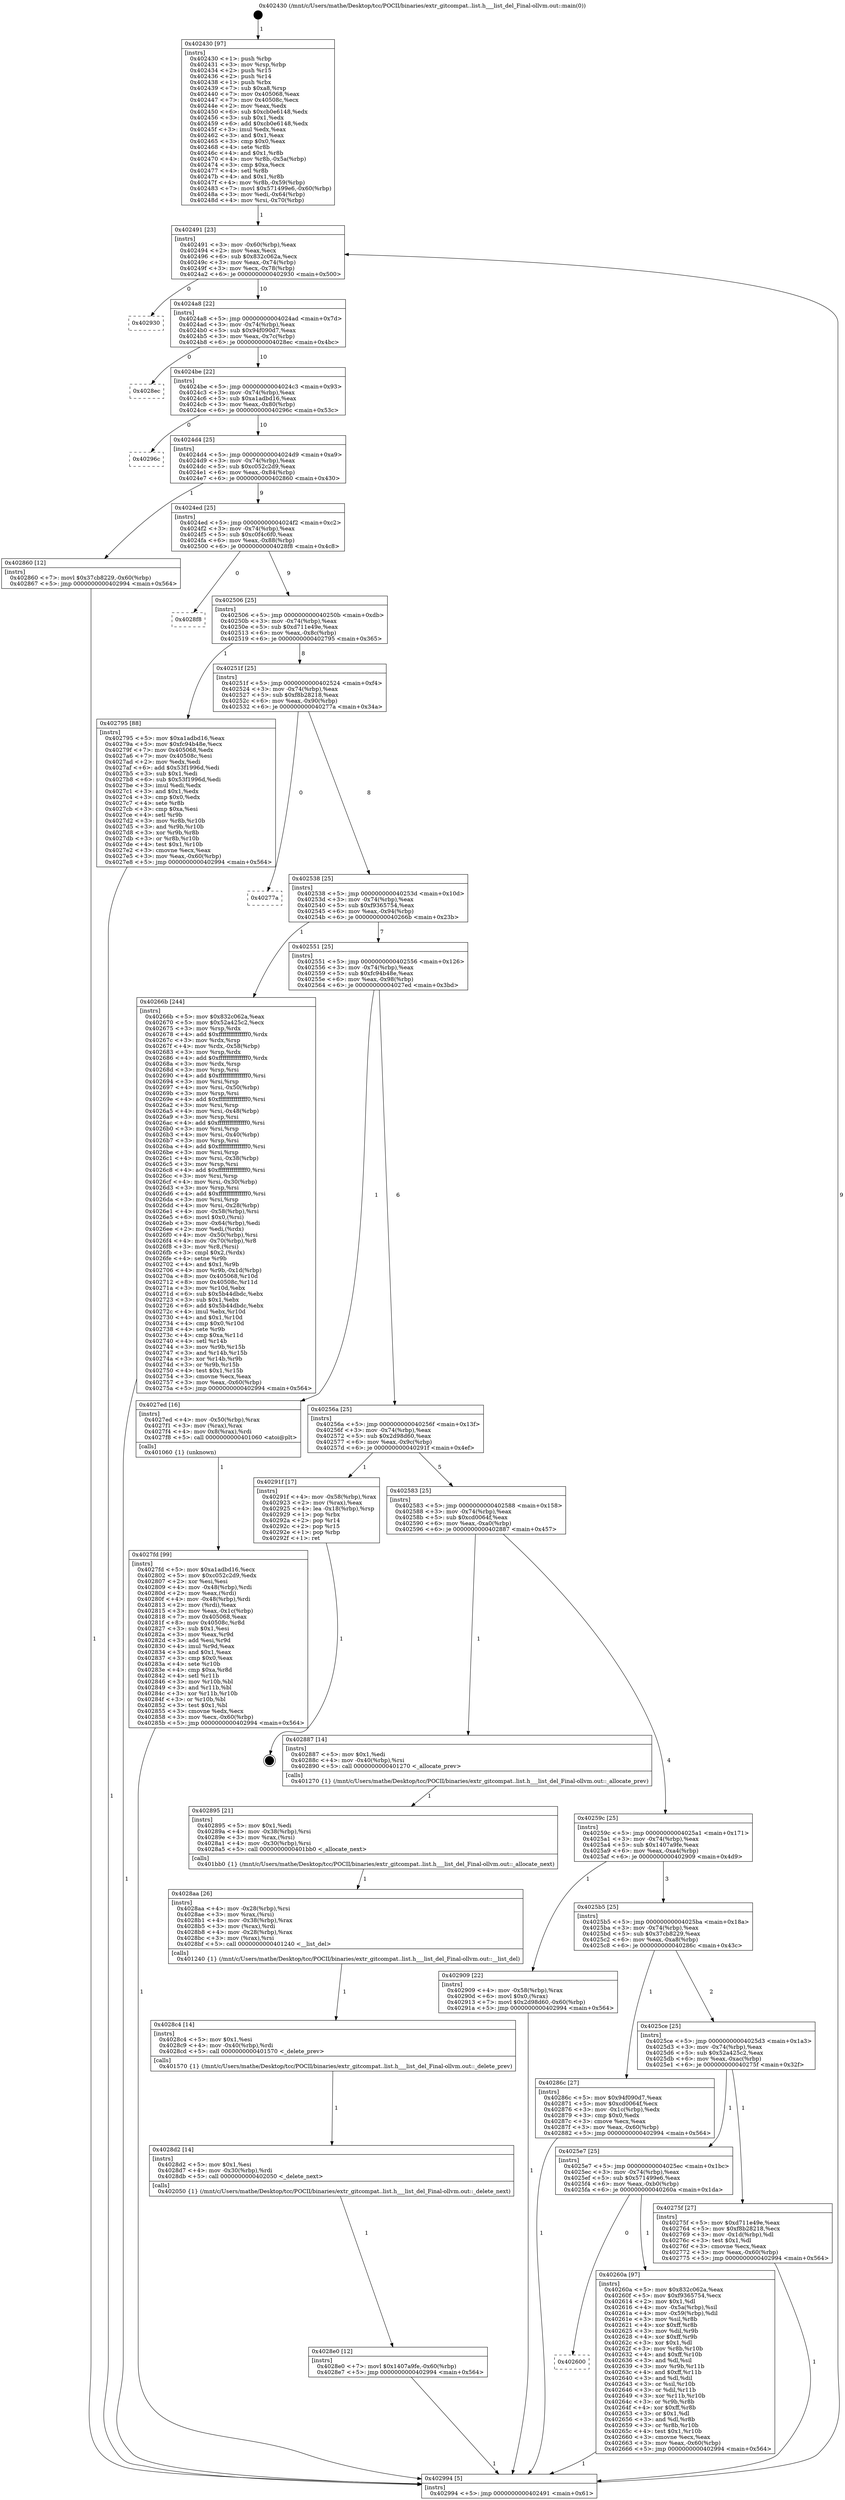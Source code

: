 digraph "0x402430" {
  label = "0x402430 (/mnt/c/Users/mathe/Desktop/tcc/POCII/binaries/extr_gitcompat..list.h___list_del_Final-ollvm.out::main(0))"
  labelloc = "t"
  node[shape=record]

  Entry [label="",width=0.3,height=0.3,shape=circle,fillcolor=black,style=filled]
  "0x402491" [label="{
     0x402491 [23]\l
     | [instrs]\l
     &nbsp;&nbsp;0x402491 \<+3\>: mov -0x60(%rbp),%eax\l
     &nbsp;&nbsp;0x402494 \<+2\>: mov %eax,%ecx\l
     &nbsp;&nbsp;0x402496 \<+6\>: sub $0x832c062a,%ecx\l
     &nbsp;&nbsp;0x40249c \<+3\>: mov %eax,-0x74(%rbp)\l
     &nbsp;&nbsp;0x40249f \<+3\>: mov %ecx,-0x78(%rbp)\l
     &nbsp;&nbsp;0x4024a2 \<+6\>: je 0000000000402930 \<main+0x500\>\l
  }"]
  "0x402930" [label="{
     0x402930\l
  }", style=dashed]
  "0x4024a8" [label="{
     0x4024a8 [22]\l
     | [instrs]\l
     &nbsp;&nbsp;0x4024a8 \<+5\>: jmp 00000000004024ad \<main+0x7d\>\l
     &nbsp;&nbsp;0x4024ad \<+3\>: mov -0x74(%rbp),%eax\l
     &nbsp;&nbsp;0x4024b0 \<+5\>: sub $0x94f090d7,%eax\l
     &nbsp;&nbsp;0x4024b5 \<+3\>: mov %eax,-0x7c(%rbp)\l
     &nbsp;&nbsp;0x4024b8 \<+6\>: je 00000000004028ec \<main+0x4bc\>\l
  }"]
  Exit [label="",width=0.3,height=0.3,shape=circle,fillcolor=black,style=filled,peripheries=2]
  "0x4028ec" [label="{
     0x4028ec\l
  }", style=dashed]
  "0x4024be" [label="{
     0x4024be [22]\l
     | [instrs]\l
     &nbsp;&nbsp;0x4024be \<+5\>: jmp 00000000004024c3 \<main+0x93\>\l
     &nbsp;&nbsp;0x4024c3 \<+3\>: mov -0x74(%rbp),%eax\l
     &nbsp;&nbsp;0x4024c6 \<+5\>: sub $0xa1adbd16,%eax\l
     &nbsp;&nbsp;0x4024cb \<+3\>: mov %eax,-0x80(%rbp)\l
     &nbsp;&nbsp;0x4024ce \<+6\>: je 000000000040296c \<main+0x53c\>\l
  }"]
  "0x4028e0" [label="{
     0x4028e0 [12]\l
     | [instrs]\l
     &nbsp;&nbsp;0x4028e0 \<+7\>: movl $0x1407a9fe,-0x60(%rbp)\l
     &nbsp;&nbsp;0x4028e7 \<+5\>: jmp 0000000000402994 \<main+0x564\>\l
  }"]
  "0x40296c" [label="{
     0x40296c\l
  }", style=dashed]
  "0x4024d4" [label="{
     0x4024d4 [25]\l
     | [instrs]\l
     &nbsp;&nbsp;0x4024d4 \<+5\>: jmp 00000000004024d9 \<main+0xa9\>\l
     &nbsp;&nbsp;0x4024d9 \<+3\>: mov -0x74(%rbp),%eax\l
     &nbsp;&nbsp;0x4024dc \<+5\>: sub $0xc052c2d9,%eax\l
     &nbsp;&nbsp;0x4024e1 \<+6\>: mov %eax,-0x84(%rbp)\l
     &nbsp;&nbsp;0x4024e7 \<+6\>: je 0000000000402860 \<main+0x430\>\l
  }"]
  "0x4028d2" [label="{
     0x4028d2 [14]\l
     | [instrs]\l
     &nbsp;&nbsp;0x4028d2 \<+5\>: mov $0x1,%esi\l
     &nbsp;&nbsp;0x4028d7 \<+4\>: mov -0x30(%rbp),%rdi\l
     &nbsp;&nbsp;0x4028db \<+5\>: call 0000000000402050 \<_delete_next\>\l
     | [calls]\l
     &nbsp;&nbsp;0x402050 \{1\} (/mnt/c/Users/mathe/Desktop/tcc/POCII/binaries/extr_gitcompat..list.h___list_del_Final-ollvm.out::_delete_next)\l
  }"]
  "0x402860" [label="{
     0x402860 [12]\l
     | [instrs]\l
     &nbsp;&nbsp;0x402860 \<+7\>: movl $0x37cb8229,-0x60(%rbp)\l
     &nbsp;&nbsp;0x402867 \<+5\>: jmp 0000000000402994 \<main+0x564\>\l
  }"]
  "0x4024ed" [label="{
     0x4024ed [25]\l
     | [instrs]\l
     &nbsp;&nbsp;0x4024ed \<+5\>: jmp 00000000004024f2 \<main+0xc2\>\l
     &nbsp;&nbsp;0x4024f2 \<+3\>: mov -0x74(%rbp),%eax\l
     &nbsp;&nbsp;0x4024f5 \<+5\>: sub $0xc0f4c6f0,%eax\l
     &nbsp;&nbsp;0x4024fa \<+6\>: mov %eax,-0x88(%rbp)\l
     &nbsp;&nbsp;0x402500 \<+6\>: je 00000000004028f8 \<main+0x4c8\>\l
  }"]
  "0x4028c4" [label="{
     0x4028c4 [14]\l
     | [instrs]\l
     &nbsp;&nbsp;0x4028c4 \<+5\>: mov $0x1,%esi\l
     &nbsp;&nbsp;0x4028c9 \<+4\>: mov -0x40(%rbp),%rdi\l
     &nbsp;&nbsp;0x4028cd \<+5\>: call 0000000000401570 \<_delete_prev\>\l
     | [calls]\l
     &nbsp;&nbsp;0x401570 \{1\} (/mnt/c/Users/mathe/Desktop/tcc/POCII/binaries/extr_gitcompat..list.h___list_del_Final-ollvm.out::_delete_prev)\l
  }"]
  "0x4028f8" [label="{
     0x4028f8\l
  }", style=dashed]
  "0x402506" [label="{
     0x402506 [25]\l
     | [instrs]\l
     &nbsp;&nbsp;0x402506 \<+5\>: jmp 000000000040250b \<main+0xdb\>\l
     &nbsp;&nbsp;0x40250b \<+3\>: mov -0x74(%rbp),%eax\l
     &nbsp;&nbsp;0x40250e \<+5\>: sub $0xd711e49e,%eax\l
     &nbsp;&nbsp;0x402513 \<+6\>: mov %eax,-0x8c(%rbp)\l
     &nbsp;&nbsp;0x402519 \<+6\>: je 0000000000402795 \<main+0x365\>\l
  }"]
  "0x4028aa" [label="{
     0x4028aa [26]\l
     | [instrs]\l
     &nbsp;&nbsp;0x4028aa \<+4\>: mov -0x28(%rbp),%rsi\l
     &nbsp;&nbsp;0x4028ae \<+3\>: mov %rax,(%rsi)\l
     &nbsp;&nbsp;0x4028b1 \<+4\>: mov -0x38(%rbp),%rax\l
     &nbsp;&nbsp;0x4028b5 \<+3\>: mov (%rax),%rdi\l
     &nbsp;&nbsp;0x4028b8 \<+4\>: mov -0x28(%rbp),%rax\l
     &nbsp;&nbsp;0x4028bc \<+3\>: mov (%rax),%rsi\l
     &nbsp;&nbsp;0x4028bf \<+5\>: call 0000000000401240 \<__list_del\>\l
     | [calls]\l
     &nbsp;&nbsp;0x401240 \{1\} (/mnt/c/Users/mathe/Desktop/tcc/POCII/binaries/extr_gitcompat..list.h___list_del_Final-ollvm.out::__list_del)\l
  }"]
  "0x402795" [label="{
     0x402795 [88]\l
     | [instrs]\l
     &nbsp;&nbsp;0x402795 \<+5\>: mov $0xa1adbd16,%eax\l
     &nbsp;&nbsp;0x40279a \<+5\>: mov $0xfc94b48e,%ecx\l
     &nbsp;&nbsp;0x40279f \<+7\>: mov 0x405068,%edx\l
     &nbsp;&nbsp;0x4027a6 \<+7\>: mov 0x40508c,%esi\l
     &nbsp;&nbsp;0x4027ad \<+2\>: mov %edx,%edi\l
     &nbsp;&nbsp;0x4027af \<+6\>: add $0x53f1996d,%edi\l
     &nbsp;&nbsp;0x4027b5 \<+3\>: sub $0x1,%edi\l
     &nbsp;&nbsp;0x4027b8 \<+6\>: sub $0x53f1996d,%edi\l
     &nbsp;&nbsp;0x4027be \<+3\>: imul %edi,%edx\l
     &nbsp;&nbsp;0x4027c1 \<+3\>: and $0x1,%edx\l
     &nbsp;&nbsp;0x4027c4 \<+3\>: cmp $0x0,%edx\l
     &nbsp;&nbsp;0x4027c7 \<+4\>: sete %r8b\l
     &nbsp;&nbsp;0x4027cb \<+3\>: cmp $0xa,%esi\l
     &nbsp;&nbsp;0x4027ce \<+4\>: setl %r9b\l
     &nbsp;&nbsp;0x4027d2 \<+3\>: mov %r8b,%r10b\l
     &nbsp;&nbsp;0x4027d5 \<+3\>: and %r9b,%r10b\l
     &nbsp;&nbsp;0x4027d8 \<+3\>: xor %r9b,%r8b\l
     &nbsp;&nbsp;0x4027db \<+3\>: or %r8b,%r10b\l
     &nbsp;&nbsp;0x4027de \<+4\>: test $0x1,%r10b\l
     &nbsp;&nbsp;0x4027e2 \<+3\>: cmovne %ecx,%eax\l
     &nbsp;&nbsp;0x4027e5 \<+3\>: mov %eax,-0x60(%rbp)\l
     &nbsp;&nbsp;0x4027e8 \<+5\>: jmp 0000000000402994 \<main+0x564\>\l
  }"]
  "0x40251f" [label="{
     0x40251f [25]\l
     | [instrs]\l
     &nbsp;&nbsp;0x40251f \<+5\>: jmp 0000000000402524 \<main+0xf4\>\l
     &nbsp;&nbsp;0x402524 \<+3\>: mov -0x74(%rbp),%eax\l
     &nbsp;&nbsp;0x402527 \<+5\>: sub $0xf8b28218,%eax\l
     &nbsp;&nbsp;0x40252c \<+6\>: mov %eax,-0x90(%rbp)\l
     &nbsp;&nbsp;0x402532 \<+6\>: je 000000000040277a \<main+0x34a\>\l
  }"]
  "0x402895" [label="{
     0x402895 [21]\l
     | [instrs]\l
     &nbsp;&nbsp;0x402895 \<+5\>: mov $0x1,%edi\l
     &nbsp;&nbsp;0x40289a \<+4\>: mov -0x38(%rbp),%rsi\l
     &nbsp;&nbsp;0x40289e \<+3\>: mov %rax,(%rsi)\l
     &nbsp;&nbsp;0x4028a1 \<+4\>: mov -0x30(%rbp),%rsi\l
     &nbsp;&nbsp;0x4028a5 \<+5\>: call 0000000000401bb0 \<_allocate_next\>\l
     | [calls]\l
     &nbsp;&nbsp;0x401bb0 \{1\} (/mnt/c/Users/mathe/Desktop/tcc/POCII/binaries/extr_gitcompat..list.h___list_del_Final-ollvm.out::_allocate_next)\l
  }"]
  "0x40277a" [label="{
     0x40277a\l
  }", style=dashed]
  "0x402538" [label="{
     0x402538 [25]\l
     | [instrs]\l
     &nbsp;&nbsp;0x402538 \<+5\>: jmp 000000000040253d \<main+0x10d\>\l
     &nbsp;&nbsp;0x40253d \<+3\>: mov -0x74(%rbp),%eax\l
     &nbsp;&nbsp;0x402540 \<+5\>: sub $0xf9365754,%eax\l
     &nbsp;&nbsp;0x402545 \<+6\>: mov %eax,-0x94(%rbp)\l
     &nbsp;&nbsp;0x40254b \<+6\>: je 000000000040266b \<main+0x23b\>\l
  }"]
  "0x4027fd" [label="{
     0x4027fd [99]\l
     | [instrs]\l
     &nbsp;&nbsp;0x4027fd \<+5\>: mov $0xa1adbd16,%ecx\l
     &nbsp;&nbsp;0x402802 \<+5\>: mov $0xc052c2d9,%edx\l
     &nbsp;&nbsp;0x402807 \<+2\>: xor %esi,%esi\l
     &nbsp;&nbsp;0x402809 \<+4\>: mov -0x48(%rbp),%rdi\l
     &nbsp;&nbsp;0x40280d \<+2\>: mov %eax,(%rdi)\l
     &nbsp;&nbsp;0x40280f \<+4\>: mov -0x48(%rbp),%rdi\l
     &nbsp;&nbsp;0x402813 \<+2\>: mov (%rdi),%eax\l
     &nbsp;&nbsp;0x402815 \<+3\>: mov %eax,-0x1c(%rbp)\l
     &nbsp;&nbsp;0x402818 \<+7\>: mov 0x405068,%eax\l
     &nbsp;&nbsp;0x40281f \<+8\>: mov 0x40508c,%r8d\l
     &nbsp;&nbsp;0x402827 \<+3\>: sub $0x1,%esi\l
     &nbsp;&nbsp;0x40282a \<+3\>: mov %eax,%r9d\l
     &nbsp;&nbsp;0x40282d \<+3\>: add %esi,%r9d\l
     &nbsp;&nbsp;0x402830 \<+4\>: imul %r9d,%eax\l
     &nbsp;&nbsp;0x402834 \<+3\>: and $0x1,%eax\l
     &nbsp;&nbsp;0x402837 \<+3\>: cmp $0x0,%eax\l
     &nbsp;&nbsp;0x40283a \<+4\>: sete %r10b\l
     &nbsp;&nbsp;0x40283e \<+4\>: cmp $0xa,%r8d\l
     &nbsp;&nbsp;0x402842 \<+4\>: setl %r11b\l
     &nbsp;&nbsp;0x402846 \<+3\>: mov %r10b,%bl\l
     &nbsp;&nbsp;0x402849 \<+3\>: and %r11b,%bl\l
     &nbsp;&nbsp;0x40284c \<+3\>: xor %r11b,%r10b\l
     &nbsp;&nbsp;0x40284f \<+3\>: or %r10b,%bl\l
     &nbsp;&nbsp;0x402852 \<+3\>: test $0x1,%bl\l
     &nbsp;&nbsp;0x402855 \<+3\>: cmovne %edx,%ecx\l
     &nbsp;&nbsp;0x402858 \<+3\>: mov %ecx,-0x60(%rbp)\l
     &nbsp;&nbsp;0x40285b \<+5\>: jmp 0000000000402994 \<main+0x564\>\l
  }"]
  "0x40266b" [label="{
     0x40266b [244]\l
     | [instrs]\l
     &nbsp;&nbsp;0x40266b \<+5\>: mov $0x832c062a,%eax\l
     &nbsp;&nbsp;0x402670 \<+5\>: mov $0x52a425c2,%ecx\l
     &nbsp;&nbsp;0x402675 \<+3\>: mov %rsp,%rdx\l
     &nbsp;&nbsp;0x402678 \<+4\>: add $0xfffffffffffffff0,%rdx\l
     &nbsp;&nbsp;0x40267c \<+3\>: mov %rdx,%rsp\l
     &nbsp;&nbsp;0x40267f \<+4\>: mov %rdx,-0x58(%rbp)\l
     &nbsp;&nbsp;0x402683 \<+3\>: mov %rsp,%rdx\l
     &nbsp;&nbsp;0x402686 \<+4\>: add $0xfffffffffffffff0,%rdx\l
     &nbsp;&nbsp;0x40268a \<+3\>: mov %rdx,%rsp\l
     &nbsp;&nbsp;0x40268d \<+3\>: mov %rsp,%rsi\l
     &nbsp;&nbsp;0x402690 \<+4\>: add $0xfffffffffffffff0,%rsi\l
     &nbsp;&nbsp;0x402694 \<+3\>: mov %rsi,%rsp\l
     &nbsp;&nbsp;0x402697 \<+4\>: mov %rsi,-0x50(%rbp)\l
     &nbsp;&nbsp;0x40269b \<+3\>: mov %rsp,%rsi\l
     &nbsp;&nbsp;0x40269e \<+4\>: add $0xfffffffffffffff0,%rsi\l
     &nbsp;&nbsp;0x4026a2 \<+3\>: mov %rsi,%rsp\l
     &nbsp;&nbsp;0x4026a5 \<+4\>: mov %rsi,-0x48(%rbp)\l
     &nbsp;&nbsp;0x4026a9 \<+3\>: mov %rsp,%rsi\l
     &nbsp;&nbsp;0x4026ac \<+4\>: add $0xfffffffffffffff0,%rsi\l
     &nbsp;&nbsp;0x4026b0 \<+3\>: mov %rsi,%rsp\l
     &nbsp;&nbsp;0x4026b3 \<+4\>: mov %rsi,-0x40(%rbp)\l
     &nbsp;&nbsp;0x4026b7 \<+3\>: mov %rsp,%rsi\l
     &nbsp;&nbsp;0x4026ba \<+4\>: add $0xfffffffffffffff0,%rsi\l
     &nbsp;&nbsp;0x4026be \<+3\>: mov %rsi,%rsp\l
     &nbsp;&nbsp;0x4026c1 \<+4\>: mov %rsi,-0x38(%rbp)\l
     &nbsp;&nbsp;0x4026c5 \<+3\>: mov %rsp,%rsi\l
     &nbsp;&nbsp;0x4026c8 \<+4\>: add $0xfffffffffffffff0,%rsi\l
     &nbsp;&nbsp;0x4026cc \<+3\>: mov %rsi,%rsp\l
     &nbsp;&nbsp;0x4026cf \<+4\>: mov %rsi,-0x30(%rbp)\l
     &nbsp;&nbsp;0x4026d3 \<+3\>: mov %rsp,%rsi\l
     &nbsp;&nbsp;0x4026d6 \<+4\>: add $0xfffffffffffffff0,%rsi\l
     &nbsp;&nbsp;0x4026da \<+3\>: mov %rsi,%rsp\l
     &nbsp;&nbsp;0x4026dd \<+4\>: mov %rsi,-0x28(%rbp)\l
     &nbsp;&nbsp;0x4026e1 \<+4\>: mov -0x58(%rbp),%rsi\l
     &nbsp;&nbsp;0x4026e5 \<+6\>: movl $0x0,(%rsi)\l
     &nbsp;&nbsp;0x4026eb \<+3\>: mov -0x64(%rbp),%edi\l
     &nbsp;&nbsp;0x4026ee \<+2\>: mov %edi,(%rdx)\l
     &nbsp;&nbsp;0x4026f0 \<+4\>: mov -0x50(%rbp),%rsi\l
     &nbsp;&nbsp;0x4026f4 \<+4\>: mov -0x70(%rbp),%r8\l
     &nbsp;&nbsp;0x4026f8 \<+3\>: mov %r8,(%rsi)\l
     &nbsp;&nbsp;0x4026fb \<+3\>: cmpl $0x2,(%rdx)\l
     &nbsp;&nbsp;0x4026fe \<+4\>: setne %r9b\l
     &nbsp;&nbsp;0x402702 \<+4\>: and $0x1,%r9b\l
     &nbsp;&nbsp;0x402706 \<+4\>: mov %r9b,-0x1d(%rbp)\l
     &nbsp;&nbsp;0x40270a \<+8\>: mov 0x405068,%r10d\l
     &nbsp;&nbsp;0x402712 \<+8\>: mov 0x40508c,%r11d\l
     &nbsp;&nbsp;0x40271a \<+3\>: mov %r10d,%ebx\l
     &nbsp;&nbsp;0x40271d \<+6\>: sub $0x5b44dbdc,%ebx\l
     &nbsp;&nbsp;0x402723 \<+3\>: sub $0x1,%ebx\l
     &nbsp;&nbsp;0x402726 \<+6\>: add $0x5b44dbdc,%ebx\l
     &nbsp;&nbsp;0x40272c \<+4\>: imul %ebx,%r10d\l
     &nbsp;&nbsp;0x402730 \<+4\>: and $0x1,%r10d\l
     &nbsp;&nbsp;0x402734 \<+4\>: cmp $0x0,%r10d\l
     &nbsp;&nbsp;0x402738 \<+4\>: sete %r9b\l
     &nbsp;&nbsp;0x40273c \<+4\>: cmp $0xa,%r11d\l
     &nbsp;&nbsp;0x402740 \<+4\>: setl %r14b\l
     &nbsp;&nbsp;0x402744 \<+3\>: mov %r9b,%r15b\l
     &nbsp;&nbsp;0x402747 \<+3\>: and %r14b,%r15b\l
     &nbsp;&nbsp;0x40274a \<+3\>: xor %r14b,%r9b\l
     &nbsp;&nbsp;0x40274d \<+3\>: or %r9b,%r15b\l
     &nbsp;&nbsp;0x402750 \<+4\>: test $0x1,%r15b\l
     &nbsp;&nbsp;0x402754 \<+3\>: cmovne %ecx,%eax\l
     &nbsp;&nbsp;0x402757 \<+3\>: mov %eax,-0x60(%rbp)\l
     &nbsp;&nbsp;0x40275a \<+5\>: jmp 0000000000402994 \<main+0x564\>\l
  }"]
  "0x402551" [label="{
     0x402551 [25]\l
     | [instrs]\l
     &nbsp;&nbsp;0x402551 \<+5\>: jmp 0000000000402556 \<main+0x126\>\l
     &nbsp;&nbsp;0x402556 \<+3\>: mov -0x74(%rbp),%eax\l
     &nbsp;&nbsp;0x402559 \<+5\>: sub $0xfc94b48e,%eax\l
     &nbsp;&nbsp;0x40255e \<+6\>: mov %eax,-0x98(%rbp)\l
     &nbsp;&nbsp;0x402564 \<+6\>: je 00000000004027ed \<main+0x3bd\>\l
  }"]
  "0x402430" [label="{
     0x402430 [97]\l
     | [instrs]\l
     &nbsp;&nbsp;0x402430 \<+1\>: push %rbp\l
     &nbsp;&nbsp;0x402431 \<+3\>: mov %rsp,%rbp\l
     &nbsp;&nbsp;0x402434 \<+2\>: push %r15\l
     &nbsp;&nbsp;0x402436 \<+2\>: push %r14\l
     &nbsp;&nbsp;0x402438 \<+1\>: push %rbx\l
     &nbsp;&nbsp;0x402439 \<+7\>: sub $0xa8,%rsp\l
     &nbsp;&nbsp;0x402440 \<+7\>: mov 0x405068,%eax\l
     &nbsp;&nbsp;0x402447 \<+7\>: mov 0x40508c,%ecx\l
     &nbsp;&nbsp;0x40244e \<+2\>: mov %eax,%edx\l
     &nbsp;&nbsp;0x402450 \<+6\>: sub $0xcb0e6148,%edx\l
     &nbsp;&nbsp;0x402456 \<+3\>: sub $0x1,%edx\l
     &nbsp;&nbsp;0x402459 \<+6\>: add $0xcb0e6148,%edx\l
     &nbsp;&nbsp;0x40245f \<+3\>: imul %edx,%eax\l
     &nbsp;&nbsp;0x402462 \<+3\>: and $0x1,%eax\l
     &nbsp;&nbsp;0x402465 \<+3\>: cmp $0x0,%eax\l
     &nbsp;&nbsp;0x402468 \<+4\>: sete %r8b\l
     &nbsp;&nbsp;0x40246c \<+4\>: and $0x1,%r8b\l
     &nbsp;&nbsp;0x402470 \<+4\>: mov %r8b,-0x5a(%rbp)\l
     &nbsp;&nbsp;0x402474 \<+3\>: cmp $0xa,%ecx\l
     &nbsp;&nbsp;0x402477 \<+4\>: setl %r8b\l
     &nbsp;&nbsp;0x40247b \<+4\>: and $0x1,%r8b\l
     &nbsp;&nbsp;0x40247f \<+4\>: mov %r8b,-0x59(%rbp)\l
     &nbsp;&nbsp;0x402483 \<+7\>: movl $0x571499e6,-0x60(%rbp)\l
     &nbsp;&nbsp;0x40248a \<+3\>: mov %edi,-0x64(%rbp)\l
     &nbsp;&nbsp;0x40248d \<+4\>: mov %rsi,-0x70(%rbp)\l
  }"]
  "0x4027ed" [label="{
     0x4027ed [16]\l
     | [instrs]\l
     &nbsp;&nbsp;0x4027ed \<+4\>: mov -0x50(%rbp),%rax\l
     &nbsp;&nbsp;0x4027f1 \<+3\>: mov (%rax),%rax\l
     &nbsp;&nbsp;0x4027f4 \<+4\>: mov 0x8(%rax),%rdi\l
     &nbsp;&nbsp;0x4027f8 \<+5\>: call 0000000000401060 \<atoi@plt\>\l
     | [calls]\l
     &nbsp;&nbsp;0x401060 \{1\} (unknown)\l
  }"]
  "0x40256a" [label="{
     0x40256a [25]\l
     | [instrs]\l
     &nbsp;&nbsp;0x40256a \<+5\>: jmp 000000000040256f \<main+0x13f\>\l
     &nbsp;&nbsp;0x40256f \<+3\>: mov -0x74(%rbp),%eax\l
     &nbsp;&nbsp;0x402572 \<+5\>: sub $0x2d98d60,%eax\l
     &nbsp;&nbsp;0x402577 \<+6\>: mov %eax,-0x9c(%rbp)\l
     &nbsp;&nbsp;0x40257d \<+6\>: je 000000000040291f \<main+0x4ef\>\l
  }"]
  "0x402994" [label="{
     0x402994 [5]\l
     | [instrs]\l
     &nbsp;&nbsp;0x402994 \<+5\>: jmp 0000000000402491 \<main+0x61\>\l
  }"]
  "0x40291f" [label="{
     0x40291f [17]\l
     | [instrs]\l
     &nbsp;&nbsp;0x40291f \<+4\>: mov -0x58(%rbp),%rax\l
     &nbsp;&nbsp;0x402923 \<+2\>: mov (%rax),%eax\l
     &nbsp;&nbsp;0x402925 \<+4\>: lea -0x18(%rbp),%rsp\l
     &nbsp;&nbsp;0x402929 \<+1\>: pop %rbx\l
     &nbsp;&nbsp;0x40292a \<+2\>: pop %r14\l
     &nbsp;&nbsp;0x40292c \<+2\>: pop %r15\l
     &nbsp;&nbsp;0x40292e \<+1\>: pop %rbp\l
     &nbsp;&nbsp;0x40292f \<+1\>: ret\l
  }"]
  "0x402583" [label="{
     0x402583 [25]\l
     | [instrs]\l
     &nbsp;&nbsp;0x402583 \<+5\>: jmp 0000000000402588 \<main+0x158\>\l
     &nbsp;&nbsp;0x402588 \<+3\>: mov -0x74(%rbp),%eax\l
     &nbsp;&nbsp;0x40258b \<+5\>: sub $0xcd0064f,%eax\l
     &nbsp;&nbsp;0x402590 \<+6\>: mov %eax,-0xa0(%rbp)\l
     &nbsp;&nbsp;0x402596 \<+6\>: je 0000000000402887 \<main+0x457\>\l
  }"]
  "0x402600" [label="{
     0x402600\l
  }", style=dashed]
  "0x402887" [label="{
     0x402887 [14]\l
     | [instrs]\l
     &nbsp;&nbsp;0x402887 \<+5\>: mov $0x1,%edi\l
     &nbsp;&nbsp;0x40288c \<+4\>: mov -0x40(%rbp),%rsi\l
     &nbsp;&nbsp;0x402890 \<+5\>: call 0000000000401270 \<_allocate_prev\>\l
     | [calls]\l
     &nbsp;&nbsp;0x401270 \{1\} (/mnt/c/Users/mathe/Desktop/tcc/POCII/binaries/extr_gitcompat..list.h___list_del_Final-ollvm.out::_allocate_prev)\l
  }"]
  "0x40259c" [label="{
     0x40259c [25]\l
     | [instrs]\l
     &nbsp;&nbsp;0x40259c \<+5\>: jmp 00000000004025a1 \<main+0x171\>\l
     &nbsp;&nbsp;0x4025a1 \<+3\>: mov -0x74(%rbp),%eax\l
     &nbsp;&nbsp;0x4025a4 \<+5\>: sub $0x1407a9fe,%eax\l
     &nbsp;&nbsp;0x4025a9 \<+6\>: mov %eax,-0xa4(%rbp)\l
     &nbsp;&nbsp;0x4025af \<+6\>: je 0000000000402909 \<main+0x4d9\>\l
  }"]
  "0x40260a" [label="{
     0x40260a [97]\l
     | [instrs]\l
     &nbsp;&nbsp;0x40260a \<+5\>: mov $0x832c062a,%eax\l
     &nbsp;&nbsp;0x40260f \<+5\>: mov $0xf9365754,%ecx\l
     &nbsp;&nbsp;0x402614 \<+2\>: mov $0x1,%dl\l
     &nbsp;&nbsp;0x402616 \<+4\>: mov -0x5a(%rbp),%sil\l
     &nbsp;&nbsp;0x40261a \<+4\>: mov -0x59(%rbp),%dil\l
     &nbsp;&nbsp;0x40261e \<+3\>: mov %sil,%r8b\l
     &nbsp;&nbsp;0x402621 \<+4\>: xor $0xff,%r8b\l
     &nbsp;&nbsp;0x402625 \<+3\>: mov %dil,%r9b\l
     &nbsp;&nbsp;0x402628 \<+4\>: xor $0xff,%r9b\l
     &nbsp;&nbsp;0x40262c \<+3\>: xor $0x1,%dl\l
     &nbsp;&nbsp;0x40262f \<+3\>: mov %r8b,%r10b\l
     &nbsp;&nbsp;0x402632 \<+4\>: and $0xff,%r10b\l
     &nbsp;&nbsp;0x402636 \<+3\>: and %dl,%sil\l
     &nbsp;&nbsp;0x402639 \<+3\>: mov %r9b,%r11b\l
     &nbsp;&nbsp;0x40263c \<+4\>: and $0xff,%r11b\l
     &nbsp;&nbsp;0x402640 \<+3\>: and %dl,%dil\l
     &nbsp;&nbsp;0x402643 \<+3\>: or %sil,%r10b\l
     &nbsp;&nbsp;0x402646 \<+3\>: or %dil,%r11b\l
     &nbsp;&nbsp;0x402649 \<+3\>: xor %r11b,%r10b\l
     &nbsp;&nbsp;0x40264c \<+3\>: or %r9b,%r8b\l
     &nbsp;&nbsp;0x40264f \<+4\>: xor $0xff,%r8b\l
     &nbsp;&nbsp;0x402653 \<+3\>: or $0x1,%dl\l
     &nbsp;&nbsp;0x402656 \<+3\>: and %dl,%r8b\l
     &nbsp;&nbsp;0x402659 \<+3\>: or %r8b,%r10b\l
     &nbsp;&nbsp;0x40265c \<+4\>: test $0x1,%r10b\l
     &nbsp;&nbsp;0x402660 \<+3\>: cmovne %ecx,%eax\l
     &nbsp;&nbsp;0x402663 \<+3\>: mov %eax,-0x60(%rbp)\l
     &nbsp;&nbsp;0x402666 \<+5\>: jmp 0000000000402994 \<main+0x564\>\l
  }"]
  "0x402909" [label="{
     0x402909 [22]\l
     | [instrs]\l
     &nbsp;&nbsp;0x402909 \<+4\>: mov -0x58(%rbp),%rax\l
     &nbsp;&nbsp;0x40290d \<+6\>: movl $0x0,(%rax)\l
     &nbsp;&nbsp;0x402913 \<+7\>: movl $0x2d98d60,-0x60(%rbp)\l
     &nbsp;&nbsp;0x40291a \<+5\>: jmp 0000000000402994 \<main+0x564\>\l
  }"]
  "0x4025b5" [label="{
     0x4025b5 [25]\l
     | [instrs]\l
     &nbsp;&nbsp;0x4025b5 \<+5\>: jmp 00000000004025ba \<main+0x18a\>\l
     &nbsp;&nbsp;0x4025ba \<+3\>: mov -0x74(%rbp),%eax\l
     &nbsp;&nbsp;0x4025bd \<+5\>: sub $0x37cb8229,%eax\l
     &nbsp;&nbsp;0x4025c2 \<+6\>: mov %eax,-0xa8(%rbp)\l
     &nbsp;&nbsp;0x4025c8 \<+6\>: je 000000000040286c \<main+0x43c\>\l
  }"]
  "0x4025e7" [label="{
     0x4025e7 [25]\l
     | [instrs]\l
     &nbsp;&nbsp;0x4025e7 \<+5\>: jmp 00000000004025ec \<main+0x1bc\>\l
     &nbsp;&nbsp;0x4025ec \<+3\>: mov -0x74(%rbp),%eax\l
     &nbsp;&nbsp;0x4025ef \<+5\>: sub $0x571499e6,%eax\l
     &nbsp;&nbsp;0x4025f4 \<+6\>: mov %eax,-0xb0(%rbp)\l
     &nbsp;&nbsp;0x4025fa \<+6\>: je 000000000040260a \<main+0x1da\>\l
  }"]
  "0x40286c" [label="{
     0x40286c [27]\l
     | [instrs]\l
     &nbsp;&nbsp;0x40286c \<+5\>: mov $0x94f090d7,%eax\l
     &nbsp;&nbsp;0x402871 \<+5\>: mov $0xcd0064f,%ecx\l
     &nbsp;&nbsp;0x402876 \<+3\>: mov -0x1c(%rbp),%edx\l
     &nbsp;&nbsp;0x402879 \<+3\>: cmp $0x0,%edx\l
     &nbsp;&nbsp;0x40287c \<+3\>: cmove %ecx,%eax\l
     &nbsp;&nbsp;0x40287f \<+3\>: mov %eax,-0x60(%rbp)\l
     &nbsp;&nbsp;0x402882 \<+5\>: jmp 0000000000402994 \<main+0x564\>\l
  }"]
  "0x4025ce" [label="{
     0x4025ce [25]\l
     | [instrs]\l
     &nbsp;&nbsp;0x4025ce \<+5\>: jmp 00000000004025d3 \<main+0x1a3\>\l
     &nbsp;&nbsp;0x4025d3 \<+3\>: mov -0x74(%rbp),%eax\l
     &nbsp;&nbsp;0x4025d6 \<+5\>: sub $0x52a425c2,%eax\l
     &nbsp;&nbsp;0x4025db \<+6\>: mov %eax,-0xac(%rbp)\l
     &nbsp;&nbsp;0x4025e1 \<+6\>: je 000000000040275f \<main+0x32f\>\l
  }"]
  "0x40275f" [label="{
     0x40275f [27]\l
     | [instrs]\l
     &nbsp;&nbsp;0x40275f \<+5\>: mov $0xd711e49e,%eax\l
     &nbsp;&nbsp;0x402764 \<+5\>: mov $0xf8b28218,%ecx\l
     &nbsp;&nbsp;0x402769 \<+3\>: mov -0x1d(%rbp),%dl\l
     &nbsp;&nbsp;0x40276c \<+3\>: test $0x1,%dl\l
     &nbsp;&nbsp;0x40276f \<+3\>: cmovne %ecx,%eax\l
     &nbsp;&nbsp;0x402772 \<+3\>: mov %eax,-0x60(%rbp)\l
     &nbsp;&nbsp;0x402775 \<+5\>: jmp 0000000000402994 \<main+0x564\>\l
  }"]
  Entry -> "0x402430" [label=" 1"]
  "0x402491" -> "0x402930" [label=" 0"]
  "0x402491" -> "0x4024a8" [label=" 10"]
  "0x40291f" -> Exit [label=" 1"]
  "0x4024a8" -> "0x4028ec" [label=" 0"]
  "0x4024a8" -> "0x4024be" [label=" 10"]
  "0x402909" -> "0x402994" [label=" 1"]
  "0x4024be" -> "0x40296c" [label=" 0"]
  "0x4024be" -> "0x4024d4" [label=" 10"]
  "0x4028e0" -> "0x402994" [label=" 1"]
  "0x4024d4" -> "0x402860" [label=" 1"]
  "0x4024d4" -> "0x4024ed" [label=" 9"]
  "0x4028d2" -> "0x4028e0" [label=" 1"]
  "0x4024ed" -> "0x4028f8" [label=" 0"]
  "0x4024ed" -> "0x402506" [label=" 9"]
  "0x4028c4" -> "0x4028d2" [label=" 1"]
  "0x402506" -> "0x402795" [label=" 1"]
  "0x402506" -> "0x40251f" [label=" 8"]
  "0x4028aa" -> "0x4028c4" [label=" 1"]
  "0x40251f" -> "0x40277a" [label=" 0"]
  "0x40251f" -> "0x402538" [label=" 8"]
  "0x402895" -> "0x4028aa" [label=" 1"]
  "0x402538" -> "0x40266b" [label=" 1"]
  "0x402538" -> "0x402551" [label=" 7"]
  "0x402887" -> "0x402895" [label=" 1"]
  "0x402551" -> "0x4027ed" [label=" 1"]
  "0x402551" -> "0x40256a" [label=" 6"]
  "0x402860" -> "0x402994" [label=" 1"]
  "0x40256a" -> "0x40291f" [label=" 1"]
  "0x40256a" -> "0x402583" [label=" 5"]
  "0x4027fd" -> "0x402994" [label=" 1"]
  "0x402583" -> "0x402887" [label=" 1"]
  "0x402583" -> "0x40259c" [label=" 4"]
  "0x4027ed" -> "0x4027fd" [label=" 1"]
  "0x40259c" -> "0x402909" [label=" 1"]
  "0x40259c" -> "0x4025b5" [label=" 3"]
  "0x402795" -> "0x402994" [label=" 1"]
  "0x4025b5" -> "0x40286c" [label=" 1"]
  "0x4025b5" -> "0x4025ce" [label=" 2"]
  "0x40266b" -> "0x402994" [label=" 1"]
  "0x4025ce" -> "0x40275f" [label=" 1"]
  "0x4025ce" -> "0x4025e7" [label=" 1"]
  "0x40275f" -> "0x402994" [label=" 1"]
  "0x4025e7" -> "0x40260a" [label=" 1"]
  "0x4025e7" -> "0x402600" [label=" 0"]
  "0x40260a" -> "0x402994" [label=" 1"]
  "0x402430" -> "0x402491" [label=" 1"]
  "0x402994" -> "0x402491" [label=" 9"]
  "0x40286c" -> "0x402994" [label=" 1"]
}
